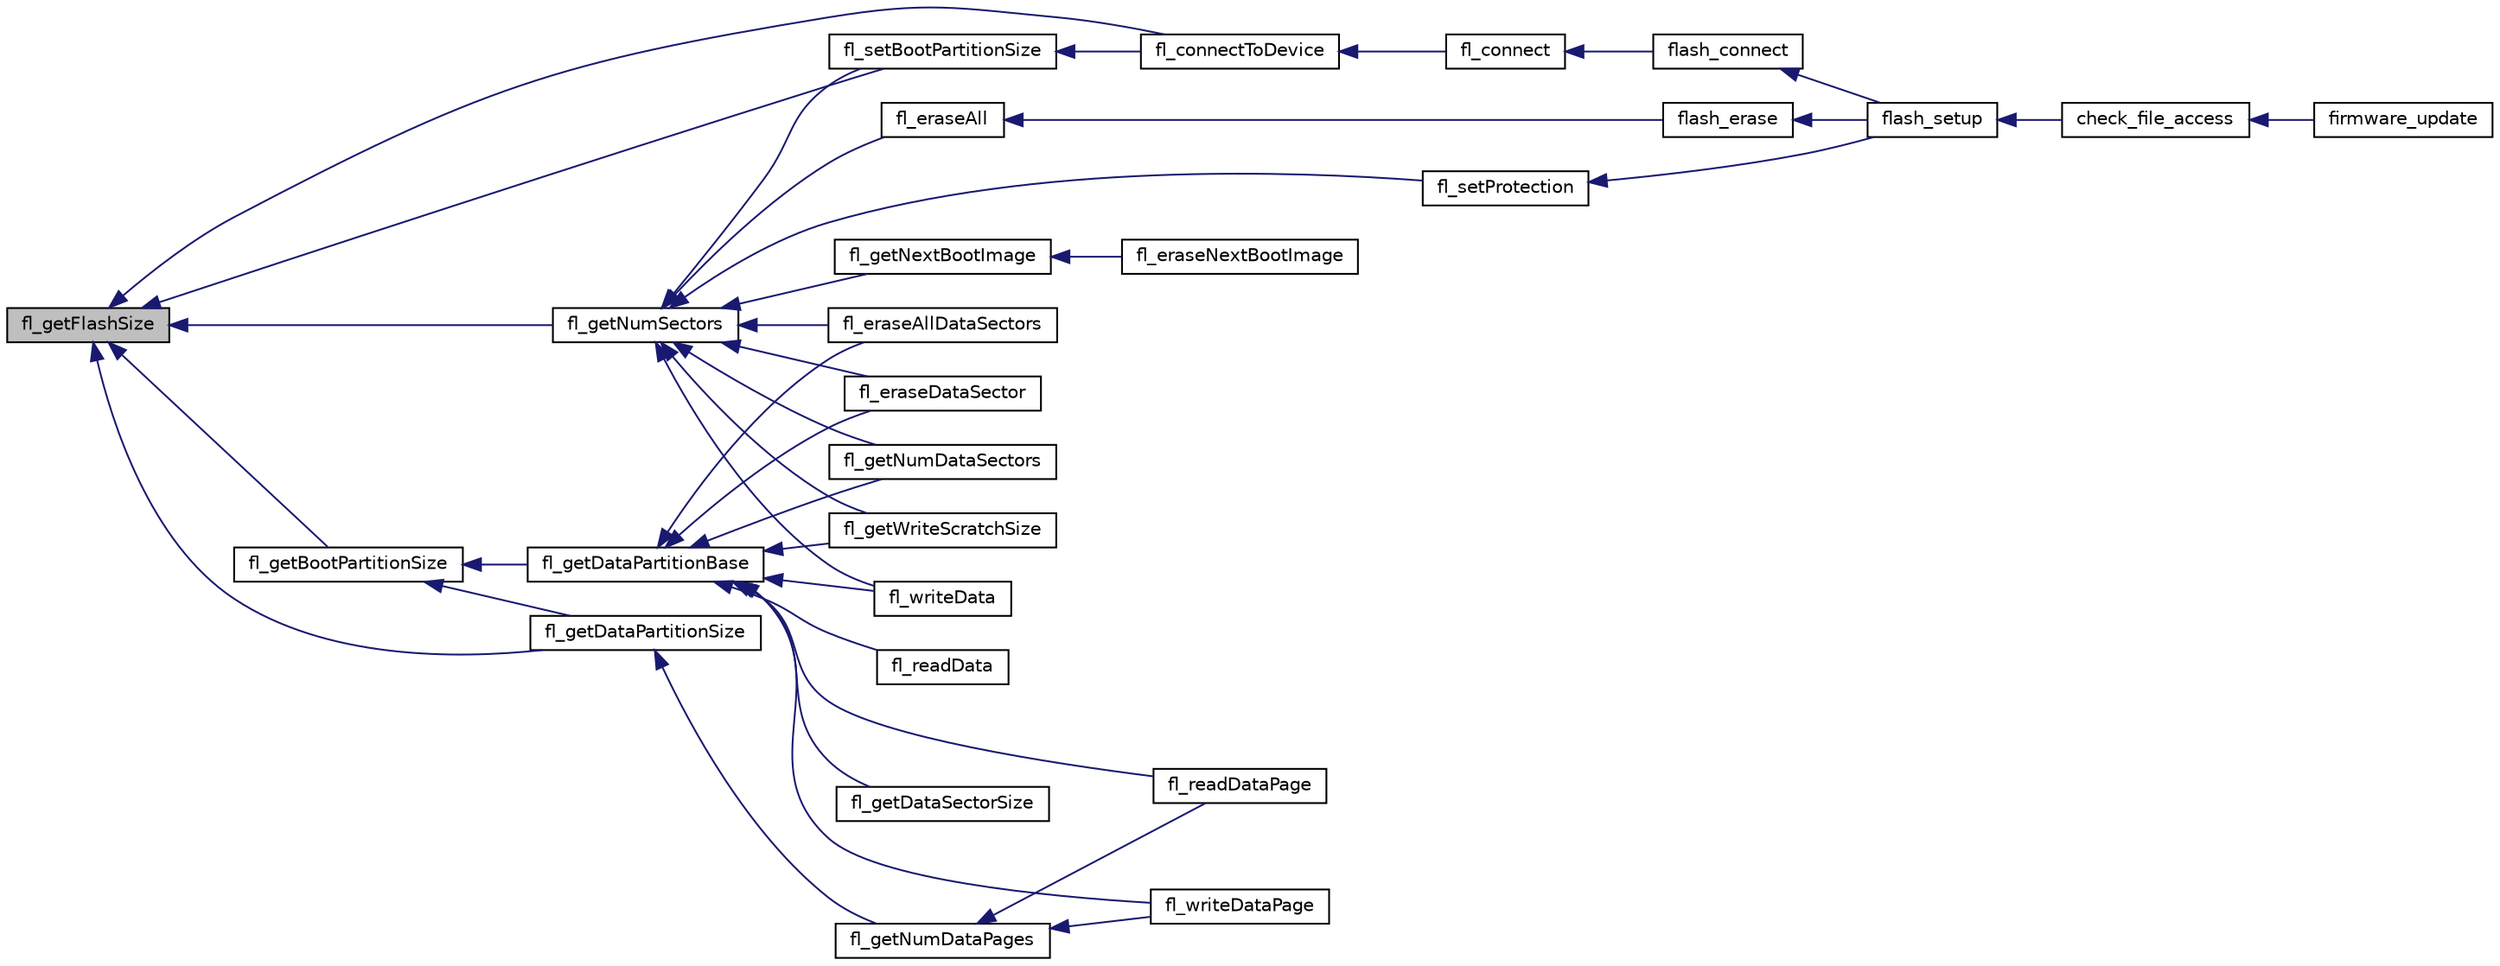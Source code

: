 digraph "fl_getFlashSize"
{
 // INTERACTIVE_SVG=YES
  edge [fontname="Helvetica",fontsize="10",labelfontname="Helvetica",labelfontsize="10"];
  node [fontname="Helvetica",fontsize="10",shape=record];
  rankdir="LR";
  Node1 [label="fl_getFlashSize",height=0.2,width=0.4,color="black", fillcolor="grey75", style="filled" fontcolor="black"];
  Node1 -> Node2 [dir="back",color="midnightblue",fontsize="10",style="solid",fontname="Helvetica"];
  Node2 [label="fl_connectToDevice",height=0.2,width=0.4,color="black", fillcolor="white", style="filled",URL="$flashlib_8c.html#ad23b58e44ae1b5af52894fce310ca434"];
  Node2 -> Node3 [dir="back",color="midnightblue",fontsize="10",style="solid",fontname="Helvetica"];
  Node3 [label="fl_connect",height=0.2,width=0.4,color="black", fillcolor="white", style="filled",URL="$flashlib_8c.html#a52a4484492e8e1fad90079d9d9567951"];
  Node3 -> Node4 [dir="back",color="midnightblue",fontsize="10",style="solid",fontname="Helvetica"];
  Node4 [label="flash_connect",height=0.2,width=0.4,color="black", fillcolor="white", style="filled",URL="$flash__write_8c.html#a71381947178f46aaf26d2c5a3c148a9f"];
  Node4 -> Node5 [dir="back",color="midnightblue",fontsize="10",style="solid",fontname="Helvetica"];
  Node5 [label="flash_setup",height=0.2,width=0.4,color="black", fillcolor="white", style="filled",URL="$flash__write_8c.html#a68a08738ba4df3403b89a376ac330862"];
  Node5 -> Node6 [dir="back",color="midnightblue",fontsize="10",style="solid",fontname="Helvetica"];
  Node6 [label="check_file_access",height=0.2,width=0.4,color="black", fillcolor="white", style="filled",URL="$flash__somanet_8xc.html#a17156495777f802c805e3b2bb340500c"];
  Node6 -> Node7 [dir="back",color="midnightblue",fontsize="10",style="solid",fontname="Helvetica"];
  Node7 [label="firmware_update",height=0.2,width=0.4,color="black", fillcolor="white", style="filled",URL="$flash__somanet_8xc.html#a9e5fd5ed65b86c6c5a9aa1ffabc08486",tooltip="Firmware update function This thread must be on CORE 0 only. "];
  Node1 -> Node8 [dir="back",color="midnightblue",fontsize="10",style="solid",fontname="Helvetica"];
  Node8 [label="fl_getBootPartitionSize",height=0.2,width=0.4,color="black", fillcolor="white", style="filled",URL="$flashlib_8c.html#a8d249287795e51c71d2aad170ea6675b"];
  Node8 -> Node9 [dir="back",color="midnightblue",fontsize="10",style="solid",fontname="Helvetica"];
  Node9 [label="fl_getDataPartitionBase",height=0.2,width=0.4,color="black", fillcolor="white", style="filled",URL="$flashlib_8c.html#a8ccbe7b65551adf7bf1ecf0479e2dfc6"];
  Node9 -> Node10 [dir="back",color="midnightblue",fontsize="10",style="solid",fontname="Helvetica"];
  Node10 [label="fl_eraseAllDataSectors",height=0.2,width=0.4,color="black", fillcolor="white", style="filled",URL="$flashlib_8c.html#a1a2f7c26d4b3f30997961c54cc86091f"];
  Node9 -> Node11 [dir="back",color="midnightblue",fontsize="10",style="solid",fontname="Helvetica"];
  Node11 [label="fl_eraseDataSector",height=0.2,width=0.4,color="black", fillcolor="white", style="filled",URL="$flashlib_8c.html#a706db7e49dc9b87c5eb4b08703766e07"];
  Node9 -> Node12 [dir="back",color="midnightblue",fontsize="10",style="solid",fontname="Helvetica"];
  Node12 [label="fl_getDataSectorSize",height=0.2,width=0.4,color="black", fillcolor="white", style="filled",URL="$flashlib_8c.html#ac4f79f3ad9a3ad1cddcda0cb1e4e6ebe"];
  Node9 -> Node13 [dir="back",color="midnightblue",fontsize="10",style="solid",fontname="Helvetica"];
  Node13 [label="fl_getNumDataSectors",height=0.2,width=0.4,color="black", fillcolor="white", style="filled",URL="$flashlib_8c.html#a23bc6eb647ed8ba190df18f1bb7e9ef5"];
  Node9 -> Node14 [dir="back",color="midnightblue",fontsize="10",style="solid",fontname="Helvetica"];
  Node14 [label="fl_getWriteScratchSize",height=0.2,width=0.4,color="black", fillcolor="white", style="filled",URL="$flashlib_8c.html#aea6a11cdce54e32ab9ef47a14f746652"];
  Node9 -> Node15 [dir="back",color="midnightblue",fontsize="10",style="solid",fontname="Helvetica"];
  Node15 [label="fl_readData",height=0.2,width=0.4,color="black", fillcolor="white", style="filled",URL="$flashlib_8c.html#af5e87563e6bb0344cb41dfbcade1f3b6"];
  Node9 -> Node16 [dir="back",color="midnightblue",fontsize="10",style="solid",fontname="Helvetica"];
  Node16 [label="fl_readDataPage",height=0.2,width=0.4,color="black", fillcolor="white", style="filled",URL="$flashlib_8c.html#a224a4e25ebfca097bdc3d674ceaeed43"];
  Node9 -> Node17 [dir="back",color="midnightblue",fontsize="10",style="solid",fontname="Helvetica"];
  Node17 [label="fl_writeData",height=0.2,width=0.4,color="black", fillcolor="white", style="filled",URL="$flashlib_8c.html#a0b9de23c2221ee978540ccf39df36f58"];
  Node9 -> Node18 [dir="back",color="midnightblue",fontsize="10",style="solid",fontname="Helvetica"];
  Node18 [label="fl_writeDataPage",height=0.2,width=0.4,color="black", fillcolor="white", style="filled",URL="$flashlib_8c.html#a3c30029697e228c4c0e03f1bf9f2e5ce"];
  Node8 -> Node19 [dir="back",color="midnightblue",fontsize="10",style="solid",fontname="Helvetica"];
  Node19 [label="fl_getDataPartitionSize",height=0.2,width=0.4,color="black", fillcolor="white", style="filled",URL="$flashlib_8c.html#aceeb386909181fdfa7e1c8527b5b3841"];
  Node19 -> Node20 [dir="back",color="midnightblue",fontsize="10",style="solid",fontname="Helvetica"];
  Node20 [label="fl_getNumDataPages",height=0.2,width=0.4,color="black", fillcolor="white", style="filled",URL="$flashlib_8c.html#af7838caf3365e7111f007fe2fed4b470"];
  Node20 -> Node18 [dir="back",color="midnightblue",fontsize="10",style="solid",fontname="Helvetica"];
  Node20 -> Node16 [dir="back",color="midnightblue",fontsize="10",style="solid",fontname="Helvetica"];
  Node1 -> Node19 [dir="back",color="midnightblue",fontsize="10",style="solid",fontname="Helvetica"];
  Node1 -> Node21 [dir="back",color="midnightblue",fontsize="10",style="solid",fontname="Helvetica"];
  Node21 [label="fl_getNumSectors",height=0.2,width=0.4,color="black", fillcolor="white", style="filled",URL="$flashlib_8c.html#a3b61390db2ebba8879f52d771d0c57a0"];
  Node21 -> Node22 [dir="back",color="midnightblue",fontsize="10",style="solid",fontname="Helvetica"];
  Node22 [label="fl_eraseAll",height=0.2,width=0.4,color="black", fillcolor="white", style="filled",URL="$flashlib_8c.html#af2ef69107a081338100714f35b55d2b4"];
  Node22 -> Node23 [dir="back",color="midnightblue",fontsize="10",style="solid",fontname="Helvetica"];
  Node23 [label="flash_erase",height=0.2,width=0.4,color="black", fillcolor="white", style="filled",URL="$flash__write_8c.html#ab0f5e74332e187a2dbcd0f78f48458e8"];
  Node23 -> Node5 [dir="back",color="midnightblue",fontsize="10",style="solid",fontname="Helvetica"];
  Node21 -> Node24 [dir="back",color="midnightblue",fontsize="10",style="solid",fontname="Helvetica"];
  Node24 [label="fl_setProtection",height=0.2,width=0.4,color="black", fillcolor="white", style="filled",URL="$flashlib_8c.html#a3558707626664fd2f5f6a5da36f606d5"];
  Node24 -> Node5 [dir="back",color="midnightblue",fontsize="10",style="solid",fontname="Helvetica"];
  Node21 -> Node13 [dir="back",color="midnightblue",fontsize="10",style="solid",fontname="Helvetica"];
  Node21 -> Node11 [dir="back",color="midnightblue",fontsize="10",style="solid",fontname="Helvetica"];
  Node21 -> Node10 [dir="back",color="midnightblue",fontsize="10",style="solid",fontname="Helvetica"];
  Node21 -> Node25 [dir="back",color="midnightblue",fontsize="10",style="solid",fontname="Helvetica"];
  Node25 [label="fl_setBootPartitionSize",height=0.2,width=0.4,color="black", fillcolor="white", style="filled",URL="$flashlib_8c.html#a324148726c3c56a53a66654b3b2e3280"];
  Node25 -> Node2 [dir="back",color="midnightblue",fontsize="10",style="solid",fontname="Helvetica"];
  Node21 -> Node26 [dir="back",color="midnightblue",fontsize="10",style="solid",fontname="Helvetica"];
  Node26 [label="fl_getNextBootImage",height=0.2,width=0.4,color="black", fillcolor="white", style="filled",URL="$flashlib_8c.html#a10e0e41c7b86cc4ededeb0c33a38a75d"];
  Node26 -> Node27 [dir="back",color="midnightblue",fontsize="10",style="solid",fontname="Helvetica"];
  Node27 [label="fl_eraseNextBootImage",height=0.2,width=0.4,color="black", fillcolor="white", style="filled",URL="$flashlib_8c.html#a46bc82cb8669dd0e1c304e8528a02706"];
  Node21 -> Node14 [dir="back",color="midnightblue",fontsize="10",style="solid",fontname="Helvetica"];
  Node21 -> Node17 [dir="back",color="midnightblue",fontsize="10",style="solid",fontname="Helvetica"];
  Node1 -> Node25 [dir="back",color="midnightblue",fontsize="10",style="solid",fontname="Helvetica"];
}
